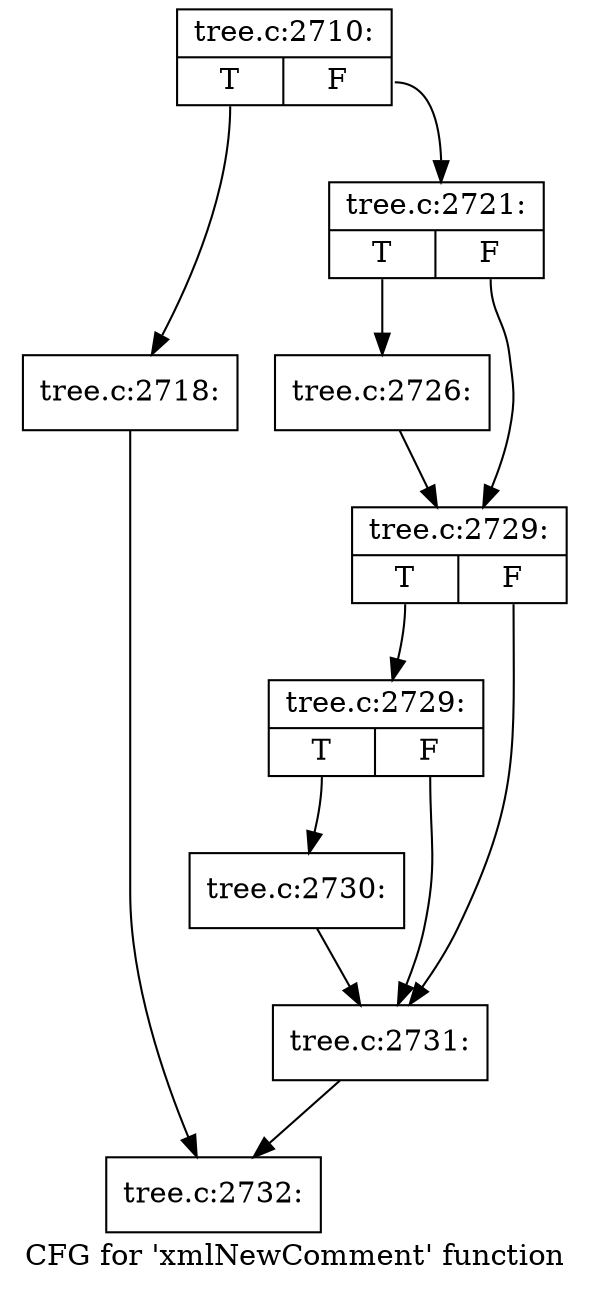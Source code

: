 digraph "CFG for 'xmlNewComment' function" {
	label="CFG for 'xmlNewComment' function";

	Node0x43bf9b0 [shape=record,label="{tree.c:2710:|{<s0>T|<s1>F}}"];
	Node0x43bf9b0:s0 -> Node0x43c00d0;
	Node0x43bf9b0:s1 -> Node0x43c0120;
	Node0x43c00d0 [shape=record,label="{tree.c:2718:}"];
	Node0x43c00d0 -> Node0x43c0210;
	Node0x43c0120 [shape=record,label="{tree.c:2721:|{<s0>T|<s1>F}}"];
	Node0x43c0120:s0 -> Node0x43c6b60;
	Node0x43c0120:s1 -> Node0x43c6bb0;
	Node0x43c6b60 [shape=record,label="{tree.c:2726:}"];
	Node0x43c6b60 -> Node0x43c6bb0;
	Node0x43c6bb0 [shape=record,label="{tree.c:2729:|{<s0>T|<s1>F}}"];
	Node0x43c6bb0:s0 -> Node0x43c7400;
	Node0x43c6bb0:s1 -> Node0x43c73b0;
	Node0x43c7400 [shape=record,label="{tree.c:2729:|{<s0>T|<s1>F}}"];
	Node0x43c7400:s0 -> Node0x43c7360;
	Node0x43c7400:s1 -> Node0x43c73b0;
	Node0x43c7360 [shape=record,label="{tree.c:2730:}"];
	Node0x43c7360 -> Node0x43c73b0;
	Node0x43c73b0 [shape=record,label="{tree.c:2731:}"];
	Node0x43c73b0 -> Node0x43c0210;
	Node0x43c0210 [shape=record,label="{tree.c:2732:}"];
}
